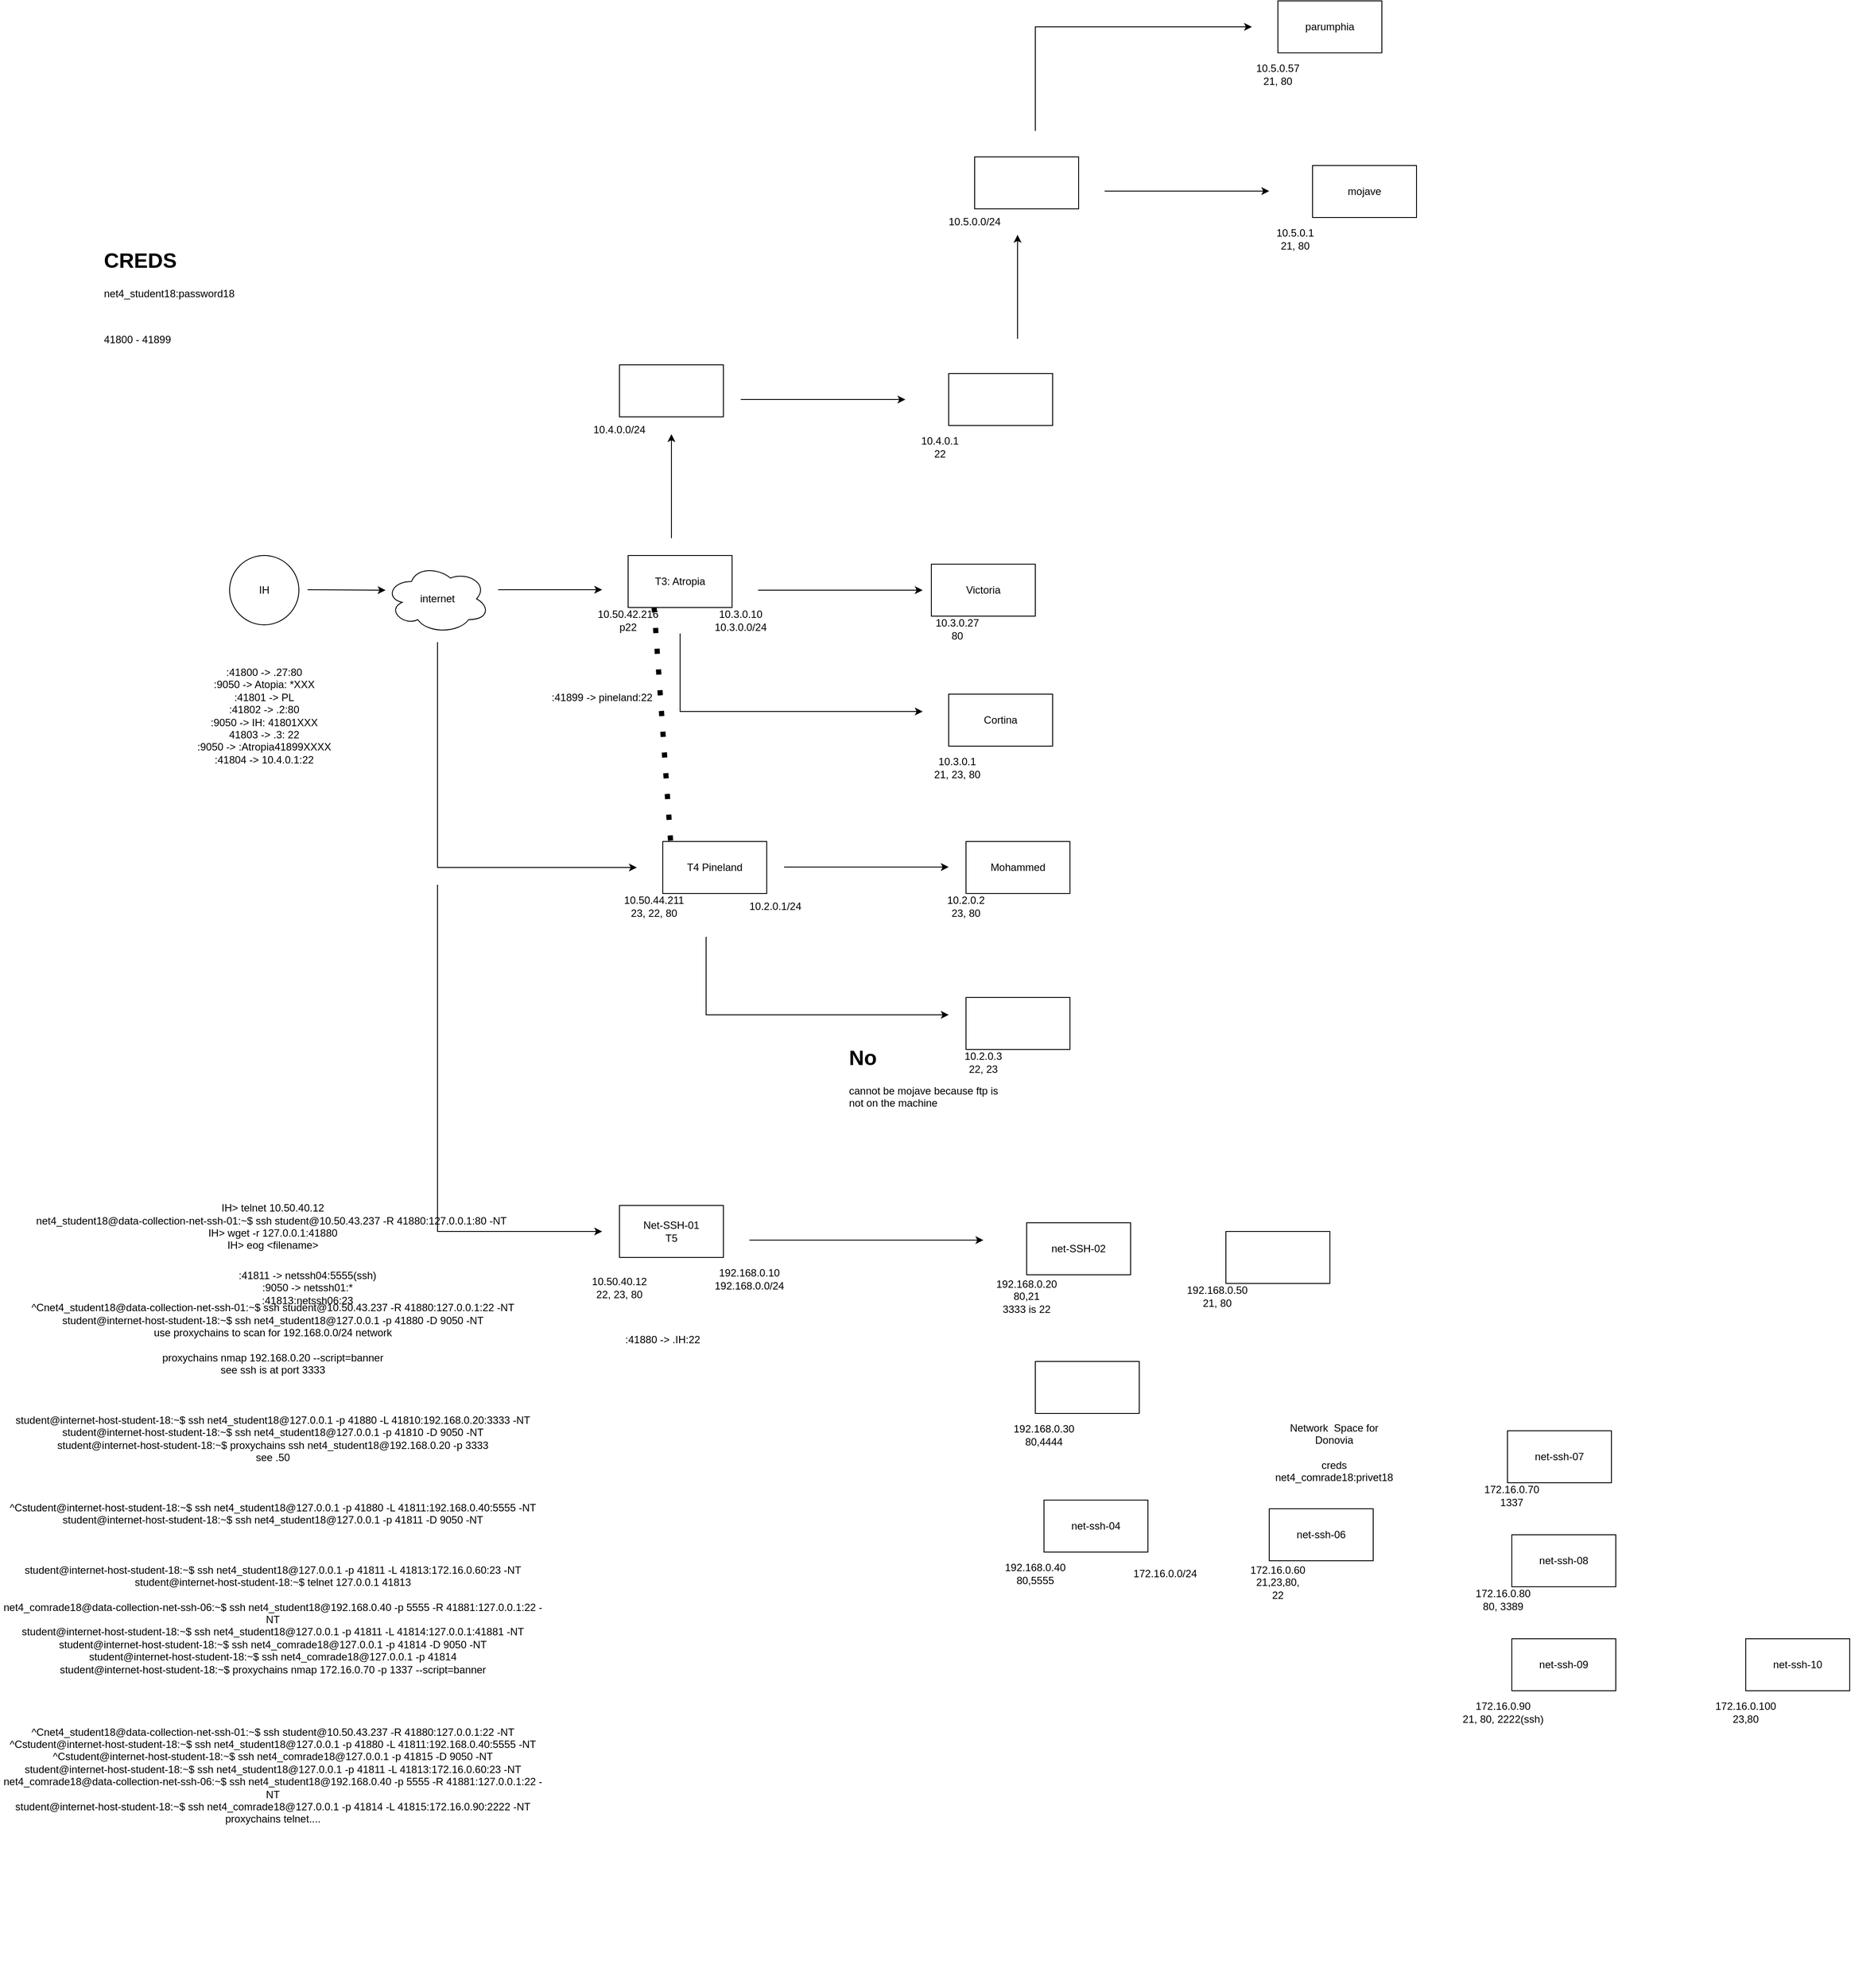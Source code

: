 <mxfile version="21.7.5" type="github">
  <diagram name="Page-1" id="fTN2hZAJMv_pERVPcsW6">
    <mxGraphModel dx="2088" dy="1891" grid="1" gridSize="10" guides="1" tooltips="1" connect="1" arrows="1" fold="1" page="1" pageScale="1" pageWidth="850" pageHeight="1100" math="0" shadow="0">
      <root>
        <mxCell id="0" />
        <mxCell id="1" parent="0" />
        <mxCell id="TsdXudi41EuC68FWy-bw-1" value="IH" style="ellipse;whiteSpace=wrap;html=1;aspect=fixed;" parent="1" vertex="1">
          <mxGeometry x="-320" y="280" width="80" height="80" as="geometry" />
        </mxCell>
        <mxCell id="TsdXudi41EuC68FWy-bw-2" value="T3: Atropia&lt;br&gt;" style="rounded=0;whiteSpace=wrap;html=1;" parent="1" vertex="1">
          <mxGeometry x="140" y="280" width="120" height="60" as="geometry" />
        </mxCell>
        <mxCell id="TsdXudi41EuC68FWy-bw-3" value="T4 Pineland" style="rounded=0;whiteSpace=wrap;html=1;" parent="1" vertex="1">
          <mxGeometry x="180" y="610" width="120" height="60" as="geometry" />
        </mxCell>
        <mxCell id="TsdXudi41EuC68FWy-bw-4" value="&lt;h1&gt;CREDS&lt;/h1&gt;&lt;p&gt;net4_student18:password18&lt;/p&gt;&lt;p&gt;&lt;br&gt;&lt;/p&gt;&lt;p&gt;41800 - 41899&lt;/p&gt;" style="text;html=1;strokeColor=none;fillColor=none;spacing=5;spacingTop=-20;whiteSpace=wrap;overflow=hidden;rounded=0;" parent="1" vertex="1">
          <mxGeometry x="-470" y="-80" width="190" height="120" as="geometry" />
        </mxCell>
        <mxCell id="TsdXudi41EuC68FWy-bw-5" value="10.50.42.216&lt;br&gt;p22" style="text;html=1;strokeColor=none;fillColor=none;align=center;verticalAlign=middle;whiteSpace=wrap;rounded=0;" parent="1" vertex="1">
          <mxGeometry x="110" y="340" width="60" height="30" as="geometry" />
        </mxCell>
        <mxCell id="TsdXudi41EuC68FWy-bw-6" value="10.50.44.211&lt;br&gt;23, 22, 80" style="text;html=1;strokeColor=none;fillColor=none;align=center;verticalAlign=middle;whiteSpace=wrap;rounded=0;" parent="1" vertex="1">
          <mxGeometry x="140" y="670" width="60" height="30" as="geometry" />
        </mxCell>
        <mxCell id="TsdXudi41EuC68FWy-bw-7" value="10.3.0.10&lt;br&gt;10.3.0.0/24" style="text;html=1;strokeColor=none;fillColor=none;align=center;verticalAlign=middle;whiteSpace=wrap;rounded=0;" parent="1" vertex="1">
          <mxGeometry x="240" y="340" width="60" height="30" as="geometry" />
        </mxCell>
        <mxCell id="TsdXudi41EuC68FWy-bw-8" value="Victoria" style="rounded=0;whiteSpace=wrap;html=1;" parent="1" vertex="1">
          <mxGeometry x="490" y="290" width="120" height="60" as="geometry" />
        </mxCell>
        <mxCell id="TsdXudi41EuC68FWy-bw-9" value="10.3.0.27&lt;br&gt;80" style="text;html=1;strokeColor=none;fillColor=none;align=center;verticalAlign=middle;whiteSpace=wrap;rounded=0;" parent="1" vertex="1">
          <mxGeometry x="490" y="350" width="60" height="30" as="geometry" />
        </mxCell>
        <mxCell id="TsdXudi41EuC68FWy-bw-11" value="" style="endArrow=classic;html=1;rounded=0;" parent="1" edge="1">
          <mxGeometry width="50" height="50" relative="1" as="geometry">
            <mxPoint x="290" y="320" as="sourcePoint" />
            <mxPoint x="480" y="320" as="targetPoint" />
          </mxGeometry>
        </mxCell>
        <mxCell id="TsdXudi41EuC68FWy-bw-12" value=":41800 -&amp;gt; .27:80&lt;br&gt;:9050 -&amp;gt; Atopia: *XXX&lt;br&gt;:41801 -&amp;gt; PL&lt;br&gt;:41802 -&amp;gt; .2:80&lt;br&gt;:9050 -&amp;gt; IH: 41801XXX&lt;br&gt;41803 -&amp;gt; .3: 22&lt;br&gt;:9050 -&amp;gt; :Atropia41899XXXX&lt;br&gt;:41804 -&amp;gt; 10.4.0.1:22" style="text;html=1;strokeColor=none;fillColor=none;align=center;verticalAlign=middle;whiteSpace=wrap;rounded=0;" parent="1" vertex="1">
          <mxGeometry x="-380" y="370" width="200" height="189" as="geometry" />
        </mxCell>
        <mxCell id="TsdXudi41EuC68FWy-bw-14" value="Cortina" style="rounded=0;whiteSpace=wrap;html=1;" parent="1" vertex="1">
          <mxGeometry x="510" y="440" width="120" height="60" as="geometry" />
        </mxCell>
        <mxCell id="TsdXudi41EuC68FWy-bw-15" value="10.3.0.1&lt;br&gt;21, 23, 80" style="text;html=1;strokeColor=none;fillColor=none;align=center;verticalAlign=middle;whiteSpace=wrap;rounded=0;" parent="1" vertex="1">
          <mxGeometry x="490" y="510" width="60" height="30" as="geometry" />
        </mxCell>
        <mxCell id="TsdXudi41EuC68FWy-bw-18" value="" style="endArrow=classic;html=1;rounded=0;" parent="1" edge="1">
          <mxGeometry width="50" height="50" relative="1" as="geometry">
            <mxPoint x="-10" y="319.5" as="sourcePoint" />
            <mxPoint x="110" y="319.5" as="targetPoint" />
          </mxGeometry>
        </mxCell>
        <mxCell id="TsdXudi41EuC68FWy-bw-19" value="" style="endArrow=classic;html=1;rounded=0;" parent="1" edge="1">
          <mxGeometry width="50" height="50" relative="1" as="geometry">
            <mxPoint x="200" y="370" as="sourcePoint" />
            <mxPoint x="480" y="460" as="targetPoint" />
            <Array as="points">
              <mxPoint x="200" y="460" />
            </Array>
          </mxGeometry>
        </mxCell>
        <mxCell id="TsdXudi41EuC68FWy-bw-20" value="" style="endArrow=classic;html=1;rounded=0;" parent="1" edge="1">
          <mxGeometry width="50" height="50" relative="1" as="geometry">
            <mxPoint x="-80" y="380" as="sourcePoint" />
            <mxPoint x="150" y="640" as="targetPoint" />
            <Array as="points">
              <mxPoint x="-80" y="640" />
            </Array>
          </mxGeometry>
        </mxCell>
        <mxCell id="TsdXudi41EuC68FWy-bw-21" value="" style="endArrow=classic;html=1;rounded=0;" parent="1" edge="1">
          <mxGeometry width="50" height="50" relative="1" as="geometry">
            <mxPoint x="-230" y="319.5" as="sourcePoint" />
            <mxPoint x="-140" y="320" as="targetPoint" />
          </mxGeometry>
        </mxCell>
        <mxCell id="TsdXudi41EuC68FWy-bw-22" value="internet" style="ellipse;shape=cloud;whiteSpace=wrap;html=1;" parent="1" vertex="1">
          <mxGeometry x="-140" y="290" width="120" height="80" as="geometry" />
        </mxCell>
        <mxCell id="TsdXudi41EuC68FWy-bw-23" value="10.2.0.1/24&lt;br&gt;" style="text;html=1;strokeColor=none;fillColor=none;align=center;verticalAlign=middle;whiteSpace=wrap;rounded=0;" parent="1" vertex="1">
          <mxGeometry x="280" y="670" width="60" height="30" as="geometry" />
        </mxCell>
        <mxCell id="TsdXudi41EuC68FWy-bw-24" value="Mohammed" style="rounded=0;whiteSpace=wrap;html=1;" parent="1" vertex="1">
          <mxGeometry x="530" y="610" width="120" height="60" as="geometry" />
        </mxCell>
        <mxCell id="TsdXudi41EuC68FWy-bw-25" value="" style="rounded=0;whiteSpace=wrap;html=1;" parent="1" vertex="1">
          <mxGeometry x="530" y="790" width="120" height="60" as="geometry" />
        </mxCell>
        <mxCell id="TsdXudi41EuC68FWy-bw-26" value="10.2.0.2&lt;br&gt;23, 80" style="text;html=1;strokeColor=none;fillColor=none;align=center;verticalAlign=middle;whiteSpace=wrap;rounded=0;" parent="1" vertex="1">
          <mxGeometry x="500" y="670" width="60" height="30" as="geometry" />
        </mxCell>
        <mxCell id="TsdXudi41EuC68FWy-bw-27" value="10.2.0.3&lt;br&gt;22, 23" style="text;html=1;strokeColor=none;fillColor=none;align=center;verticalAlign=middle;whiteSpace=wrap;rounded=0;" parent="1" vertex="1">
          <mxGeometry x="520" y="850" width="60" height="30" as="geometry" />
        </mxCell>
        <mxCell id="TsdXudi41EuC68FWy-bw-28" value=":41899 -&amp;gt; pineland:22" style="text;html=1;strokeColor=none;fillColor=none;align=center;verticalAlign=middle;whiteSpace=wrap;rounded=0;" parent="1" vertex="1">
          <mxGeometry x="40" y="429" width="140" height="30" as="geometry" />
        </mxCell>
        <mxCell id="TsdXudi41EuC68FWy-bw-29" value="" style="endArrow=classic;html=1;rounded=0;" parent="1" edge="1">
          <mxGeometry width="50" height="50" relative="1" as="geometry">
            <mxPoint x="320" y="639.5" as="sourcePoint" />
            <mxPoint x="510" y="639.5" as="targetPoint" />
          </mxGeometry>
        </mxCell>
        <mxCell id="TsdXudi41EuC68FWy-bw-30" value="" style="endArrow=classic;html=1;rounded=0;" parent="1" edge="1">
          <mxGeometry width="50" height="50" relative="1" as="geometry">
            <mxPoint x="230" y="720" as="sourcePoint" />
            <mxPoint x="510" y="810" as="targetPoint" />
            <Array as="points">
              <mxPoint x="230" y="810" />
            </Array>
          </mxGeometry>
        </mxCell>
        <mxCell id="TsdXudi41EuC68FWy-bw-37" value="" style="endArrow=none;dashed=1;html=1;dashPattern=1 3;strokeWidth=6;rounded=0;entryX=0.25;entryY=1;entryDx=0;entryDy=0;exitX=0.075;exitY=-0.017;exitDx=0;exitDy=0;exitPerimeter=0;" parent="1" source="TsdXudi41EuC68FWy-bw-3" target="TsdXudi41EuC68FWy-bw-2" edge="1">
          <mxGeometry width="50" height="50" relative="1" as="geometry">
            <mxPoint x="180" y="590" as="sourcePoint" />
            <mxPoint x="230" y="540" as="targetPoint" />
          </mxGeometry>
        </mxCell>
        <mxCell id="TsdXudi41EuC68FWy-bw-38" value="&lt;h1&gt;No&lt;/h1&gt;&lt;div&gt;cannot be mojave because ftp is not on the machine&lt;/div&gt;" style="text;html=1;strokeColor=none;fillColor=none;spacing=5;spacingTop=-20;whiteSpace=wrap;overflow=hidden;rounded=0;" parent="1" vertex="1">
          <mxGeometry x="390" y="840" width="190" height="120" as="geometry" />
        </mxCell>
        <mxCell id="TsdXudi41EuC68FWy-bw-39" value="" style="rounded=0;whiteSpace=wrap;html=1;" parent="1" vertex="1">
          <mxGeometry x="540" y="-180" width="120" height="60" as="geometry" />
        </mxCell>
        <mxCell id="TsdXudi41EuC68FWy-bw-40" value="" style="rounded=0;whiteSpace=wrap;html=1;" parent="1" vertex="1">
          <mxGeometry x="130" y="60" width="120" height="60" as="geometry" />
        </mxCell>
        <mxCell id="TsdXudi41EuC68FWy-bw-41" value="10.4.0.0/24" style="text;html=1;strokeColor=none;fillColor=none;align=center;verticalAlign=middle;whiteSpace=wrap;rounded=0;" parent="1" vertex="1">
          <mxGeometry x="100" y="120" width="60" height="30" as="geometry" />
        </mxCell>
        <mxCell id="TsdXudi41EuC68FWy-bw-42" value="10.5.0.0/24" style="text;html=1;strokeColor=none;fillColor=none;align=center;verticalAlign=middle;whiteSpace=wrap;rounded=0;" parent="1" vertex="1">
          <mxGeometry x="510" y="-120" width="60" height="30" as="geometry" />
        </mxCell>
        <mxCell id="TsdXudi41EuC68FWy-bw-43" value="" style="endArrow=classic;html=1;rounded=0;" parent="1" edge="1">
          <mxGeometry width="50" height="50" relative="1" as="geometry">
            <mxPoint x="270" y="100" as="sourcePoint" />
            <mxPoint x="460" y="100" as="targetPoint" />
          </mxGeometry>
        </mxCell>
        <mxCell id="TsdXudi41EuC68FWy-bw-44" value="" style="endArrow=classic;html=1;rounded=0;" parent="1" edge="1">
          <mxGeometry width="50" height="50" relative="1" as="geometry">
            <mxPoint x="690" y="-140.5" as="sourcePoint" />
            <mxPoint x="880" y="-140.5" as="targetPoint" />
          </mxGeometry>
        </mxCell>
        <mxCell id="TsdXudi41EuC68FWy-bw-45" value="" style="rounded=0;whiteSpace=wrap;html=1;" parent="1" vertex="1">
          <mxGeometry x="510" y="70" width="120" height="60" as="geometry" />
        </mxCell>
        <mxCell id="TsdXudi41EuC68FWy-bw-46" value="10.4.0.1&lt;br&gt;22" style="text;html=1;strokeColor=none;fillColor=none;align=center;verticalAlign=middle;whiteSpace=wrap;rounded=0;" parent="1" vertex="1">
          <mxGeometry x="470" y="140" width="60" height="30" as="geometry" />
        </mxCell>
        <mxCell id="TsdXudi41EuC68FWy-bw-47" value="mojave" style="rounded=0;whiteSpace=wrap;html=1;" parent="1" vertex="1">
          <mxGeometry x="930" y="-170" width="120" height="60" as="geometry" />
        </mxCell>
        <mxCell id="TsdXudi41EuC68FWy-bw-48" value="10.5.0.1&lt;br&gt;21, 80" style="text;html=1;strokeColor=none;fillColor=none;align=center;verticalAlign=middle;whiteSpace=wrap;rounded=0;" parent="1" vertex="1">
          <mxGeometry x="880" y="-100" width="60" height="30" as="geometry" />
        </mxCell>
        <mxCell id="TsdXudi41EuC68FWy-bw-49" value="" style="endArrow=classic;html=1;rounded=0;" parent="1" edge="1">
          <mxGeometry width="50" height="50" relative="1" as="geometry">
            <mxPoint x="190" y="260" as="sourcePoint" />
            <mxPoint x="190" y="140" as="targetPoint" />
          </mxGeometry>
        </mxCell>
        <mxCell id="TsdXudi41EuC68FWy-bw-50" value="" style="endArrow=classic;html=1;rounded=0;" parent="1" edge="1">
          <mxGeometry width="50" height="50" relative="1" as="geometry">
            <mxPoint x="589.5" y="30" as="sourcePoint" />
            <mxPoint x="589.5" y="-90" as="targetPoint" />
          </mxGeometry>
        </mxCell>
        <mxCell id="TsdXudi41EuC68FWy-bw-51" value="" style="endArrow=classic;html=1;rounded=0;" parent="1" edge="1">
          <mxGeometry width="50" height="50" relative="1" as="geometry">
            <mxPoint x="610" y="-210" as="sourcePoint" />
            <mxPoint x="860" y="-330" as="targetPoint" />
            <Array as="points">
              <mxPoint x="610" y="-330" />
            </Array>
          </mxGeometry>
        </mxCell>
        <mxCell id="TsdXudi41EuC68FWy-bw-52" value="parumphia" style="rounded=0;whiteSpace=wrap;html=1;" parent="1" vertex="1">
          <mxGeometry x="890" y="-360" width="120" height="60" as="geometry" />
        </mxCell>
        <mxCell id="TsdXudi41EuC68FWy-bw-53" value="10.5.0.57&lt;br&gt;21, 80" style="text;html=1;strokeColor=none;fillColor=none;align=center;verticalAlign=middle;whiteSpace=wrap;rounded=0;" parent="1" vertex="1">
          <mxGeometry x="860" y="-290" width="60" height="30" as="geometry" />
        </mxCell>
        <mxCell id="TsdXudi41EuC68FWy-bw-54" value="" style="endArrow=classic;html=1;rounded=0;" parent="1" edge="1">
          <mxGeometry width="50" height="50" relative="1" as="geometry">
            <mxPoint x="-80" y="660" as="sourcePoint" />
            <mxPoint x="110" y="1060" as="targetPoint" />
            <Array as="points">
              <mxPoint x="-80" y="1060" />
            </Array>
          </mxGeometry>
        </mxCell>
        <mxCell id="TsdXudi41EuC68FWy-bw-55" value="Net-SSH-01&lt;br&gt;T5" style="rounded=0;whiteSpace=wrap;html=1;" parent="1" vertex="1">
          <mxGeometry x="130" y="1030" width="120" height="60" as="geometry" />
        </mxCell>
        <mxCell id="TsdXudi41EuC68FWy-bw-56" value="10.50.40.12&lt;br&gt;22, 23, 80" style="text;html=1;strokeColor=none;fillColor=none;align=center;verticalAlign=middle;whiteSpace=wrap;rounded=0;" parent="1" vertex="1">
          <mxGeometry x="100" y="1110" width="60" height="30" as="geometry" />
        </mxCell>
        <mxCell id="TsdXudi41EuC68FWy-bw-57" value="IH&amp;gt; telnet 10.50.40.12&lt;br&gt;net4_student18@data-collection-net-ssh-01:~$ ssh student@10.50.43.237 -R 41880:127.0.0.1:80 -NT&amp;nbsp;&lt;br&gt;IH&amp;gt; wget -r 127.0.0.1:41880&lt;br&gt;IH&amp;gt; eog &amp;lt;filename&amp;gt;&lt;br&gt;&lt;br&gt;&lt;br&gt;&lt;br&gt;&lt;br&gt;&lt;div&gt;^Cnet4_student18@data-collection-net-ssh-01:~$ ssh student@10.50.43.237 -R 41880:127.0.0.1:22 -NT&lt;/div&gt;&lt;div&gt;student@internet-host-student-18:~$ ssh net4_student18@127.0.0.1 -p 41880 -D 9050 -NT&lt;br&gt;&lt;/div&gt;&lt;div&gt;use proxychains to scan for 192.168.0.0/24 network&lt;/div&gt;&lt;div&gt;&lt;br&gt;&lt;/div&gt;&lt;div&gt;proxychains nmap 192.168.0.20 --script=banner&lt;/div&gt;&lt;div&gt;see ssh is at port 3333&lt;/div&gt;&lt;div&gt;&lt;br&gt;&lt;/div&gt;&lt;div&gt;&lt;br&gt;&lt;/div&gt;&lt;div&gt;&lt;br&gt;&lt;/div&gt;&lt;div&gt;&lt;div&gt;student@internet-host-student-18:~$ ssh net4_student18@127.0.0.1 -p 41880 -L 41810:192.168.0.20:3333 -NT&lt;/div&gt;&lt;/div&gt;&lt;div&gt;&lt;div&gt;student@internet-host-student-18:~$ ssh net4_student18@127.0.0.1 -p 41810 -D 9050 -NT&lt;/div&gt;&lt;/div&gt;&lt;div&gt;&lt;div&gt;student@internet-host-student-18:~$ proxychains ssh net4_student18@192.168.0.20 -p 3333&lt;/div&gt;&lt;/div&gt;&lt;div&gt;see .50&lt;/div&gt;&lt;div&gt;&lt;br&gt;&lt;/div&gt;&lt;div&gt;&lt;br&gt;&lt;/div&gt;&lt;div&gt;&lt;br&gt;&lt;/div&gt;&lt;div&gt;&lt;div&gt;^Cstudent@internet-host-student-18:~$ ssh net4_student18@127.0.0.1 -p 41880 -L 41811:192.168.0.40:5555 -NT&lt;/div&gt;&lt;/div&gt;&lt;div&gt;student@internet-host-student-18:~$ ssh net4_student18@127.0.0.1 -p 41811 -D 9050 -NT&lt;br&gt;&lt;/div&gt;&lt;div&gt;&lt;br&gt;&lt;/div&gt;&lt;div&gt;&lt;br&gt;&lt;/div&gt;&lt;div&gt;&lt;br&gt;&lt;/div&gt;&lt;div&gt;student@internet-host-student-18:~$ ssh net4_student18@127.0.0.1 -p 41811 -L 41813:172.16.0.60:23 -NT&lt;br&gt;&lt;/div&gt;&lt;div&gt;&lt;div&gt;student@internet-host-student-18:~$ telnet 127.0.0.1 41813&lt;/div&gt;&lt;/div&gt;&lt;div&gt;&lt;br&gt;&lt;/div&gt;&lt;div&gt;&lt;div&gt;net4_comrade18@data-collection-net-ssh-06:~$ ssh net4_student18@192.168.0.40 -p 5555 -R 41881:127.0.0.1:22 -NT&lt;/div&gt;&lt;/div&gt;&lt;div&gt;&lt;div&gt;student@internet-host-student-18:~$ ssh net4_student18@127.0.0.1 -p 41811 -L 41814:127.0.0.1:41881 -NT&lt;/div&gt;&lt;/div&gt;&lt;div&gt;&lt;div&gt;student@internet-host-student-18:~$ ssh net4_comrade18@127.0.0.1 -p 41814 -D 9050 -NT&lt;/div&gt;&lt;/div&gt;&lt;div&gt;&lt;div&gt;student@internet-host-student-18:~$ ssh net4_comrade18@127.0.0.1 -p 41814&lt;/div&gt;&lt;/div&gt;&lt;div&gt;&lt;div&gt;student@internet-host-student-18:~$ proxychains nmap 172.16.0.70 -p 1337 --script=banner&lt;/div&gt;&lt;/div&gt;&lt;div&gt;&lt;br&gt;&lt;/div&gt;&lt;div&gt;&lt;br&gt;&lt;/div&gt;&lt;div&gt;&lt;br&gt;&lt;/div&gt;&lt;div&gt;&lt;br&gt;&lt;/div&gt;&lt;div&gt;&lt;div&gt;^Cnet4_student18@data-collection-net-ssh-01:~$ ssh student@10.50.43.237 -R 41880:127.0.0.1:22 -NT&lt;/div&gt;&lt;/div&gt;&lt;div&gt;&lt;div&gt;^Cstudent@internet-host-student-18:~$ ssh net4_student18@127.0.0.1 -p 41880 -L 41811:192.168.0.40:5555 -NT&lt;/div&gt;&lt;/div&gt;&lt;div&gt;&lt;div&gt;^Cstudent@internet-host-student-18:~$ ssh net4_comrade18@127.0.0.1 -p 41815 -D 9050 -NT&lt;/div&gt;&lt;/div&gt;&lt;div&gt;&lt;div&gt;student@internet-host-student-18:~$ ssh net4_student18@127.0.0.1 -p 41811 -L 41813:172.16.0.60:23 -NT&lt;/div&gt;&lt;/div&gt;&lt;div&gt;&lt;div&gt;net4_comrade18@data-collection-net-ssh-06:~$ ssh net4_student18@192.168.0.40 -p 5555 -R 41881:127.0.0.1:22 -NT&lt;/div&gt;&lt;/div&gt;&lt;div&gt;&lt;div&gt;student@internet-host-student-18:~$ ssh net4_comrade18@127.0.0.1 -p 41814 -L 41815:172.16.0.90:2222 -NT&lt;/div&gt;&lt;/div&gt;&lt;div&gt;proxychains telnet....&lt;/div&gt;&lt;div&gt;&lt;br&gt;&lt;/div&gt;&lt;div&gt;&lt;br&gt;&lt;/div&gt;&lt;div&gt;&lt;br&gt;&lt;/div&gt;&lt;div&gt;&lt;br&gt;&lt;/div&gt;&lt;div&gt;&lt;br&gt;&lt;/div&gt;&lt;div&gt;&lt;br&gt;&lt;/div&gt;&lt;div&gt;&lt;br&gt;&lt;/div&gt;&lt;div&gt;&lt;br&gt;&lt;/div&gt;&lt;div&gt;&lt;br&gt;&lt;/div&gt;&lt;div&gt;&lt;br&gt;&lt;/div&gt;&lt;div&gt;&lt;br&gt;&lt;/div&gt;&lt;div&gt;&lt;br&gt;&lt;/div&gt;&lt;div&gt;&lt;br&gt;&lt;/div&gt;" style="text;html=1;strokeColor=none;fillColor=none;align=center;verticalAlign=middle;whiteSpace=wrap;rounded=0;" parent="1" vertex="1">
          <mxGeometry x="-585" y="1185" width="630" height="587" as="geometry" />
        </mxCell>
        <mxCell id="TsdXudi41EuC68FWy-bw-59" value=":41880 -&amp;gt; .IH:22" style="text;html=1;strokeColor=none;fillColor=none;align=center;verticalAlign=middle;whiteSpace=wrap;rounded=0;" parent="1" vertex="1">
          <mxGeometry x="120" y="1170" width="120" height="30" as="geometry" />
        </mxCell>
        <mxCell id="TsdXudi41EuC68FWy-bw-60" value=":41811 -&amp;gt; netssh04:5555(ssh)&lt;br&gt;:9050 -&amp;gt; netssh01:*&lt;br&gt;:41813:netssh06:23" style="text;html=1;strokeColor=none;fillColor=none;align=center;verticalAlign=middle;whiteSpace=wrap;rounded=0;" parent="1" vertex="1">
          <mxGeometry x="-350" y="1080" width="240" height="90" as="geometry" />
        </mxCell>
        <mxCell id="TsdXudi41EuC68FWy-bw-61" value="192.168.0.10&lt;br&gt;192.168.0.0/24" style="text;html=1;strokeColor=none;fillColor=none;align=center;verticalAlign=middle;whiteSpace=wrap;rounded=0;" parent="1" vertex="1">
          <mxGeometry x="250" y="1100" width="60" height="30" as="geometry" />
        </mxCell>
        <mxCell id="TsdXudi41EuC68FWy-bw-63" value="" style="endArrow=classic;html=1;rounded=0;" parent="1" edge="1">
          <mxGeometry width="50" height="50" relative="1" as="geometry">
            <mxPoint x="280" y="1070" as="sourcePoint" />
            <mxPoint x="550" y="1070" as="targetPoint" />
          </mxGeometry>
        </mxCell>
        <mxCell id="0TpD8RKgfhWMR9FDh9jG-1" value="net-SSH-02" style="rounded=0;whiteSpace=wrap;html=1;" vertex="1" parent="1">
          <mxGeometry x="600" y="1050" width="120" height="60" as="geometry" />
        </mxCell>
        <mxCell id="0TpD8RKgfhWMR9FDh9jG-2" value="192.168.0.20&lt;br&gt;80,21&lt;br&gt;3333 is 22" style="text;html=1;strokeColor=none;fillColor=none;align=center;verticalAlign=middle;whiteSpace=wrap;rounded=0;" vertex="1" parent="1">
          <mxGeometry x="570" y="1120" width="60" height="30" as="geometry" />
        </mxCell>
        <mxCell id="0TpD8RKgfhWMR9FDh9jG-3" value="" style="rounded=0;whiteSpace=wrap;html=1;" vertex="1" parent="1">
          <mxGeometry x="610" y="1210" width="120" height="60" as="geometry" />
        </mxCell>
        <mxCell id="0TpD8RKgfhWMR9FDh9jG-4" value="net-ssh-04" style="rounded=0;whiteSpace=wrap;html=1;" vertex="1" parent="1">
          <mxGeometry x="620" y="1370" width="120" height="60" as="geometry" />
        </mxCell>
        <mxCell id="0TpD8RKgfhWMR9FDh9jG-5" value="192.168.0.40&lt;br&gt;80,5555" style="text;html=1;strokeColor=none;fillColor=none;align=center;verticalAlign=middle;whiteSpace=wrap;rounded=0;" vertex="1" parent="1">
          <mxGeometry x="580" y="1440" width="60" height="30" as="geometry" />
        </mxCell>
        <mxCell id="0TpD8RKgfhWMR9FDh9jG-6" value="192.168.0.30&lt;br&gt;80,4444" style="text;html=1;strokeColor=none;fillColor=none;align=center;verticalAlign=middle;whiteSpace=wrap;rounded=0;" vertex="1" parent="1">
          <mxGeometry x="590" y="1280" width="60" height="30" as="geometry" />
        </mxCell>
        <mxCell id="0TpD8RKgfhWMR9FDh9jG-7" value="172.16.0.0/24" style="text;html=1;strokeColor=none;fillColor=none;align=center;verticalAlign=middle;whiteSpace=wrap;rounded=0;" vertex="1" parent="1">
          <mxGeometry x="730" y="1440" width="60" height="30" as="geometry" />
        </mxCell>
        <mxCell id="0TpD8RKgfhWMR9FDh9jG-8" value="" style="rounded=0;whiteSpace=wrap;html=1;" vertex="1" parent="1">
          <mxGeometry x="830" y="1060" width="120" height="60" as="geometry" />
        </mxCell>
        <mxCell id="0TpD8RKgfhWMR9FDh9jG-9" value="192.168.0.50&lt;br&gt;21, 80" style="text;html=1;strokeColor=none;fillColor=none;align=center;verticalAlign=middle;whiteSpace=wrap;rounded=0;" vertex="1" parent="1">
          <mxGeometry x="790" y="1120" width="60" height="30" as="geometry" />
        </mxCell>
        <mxCell id="0TpD8RKgfhWMR9FDh9jG-10" value="net-ssh-06" style="rounded=0;whiteSpace=wrap;html=1;" vertex="1" parent="1">
          <mxGeometry x="880" y="1380" width="120" height="60" as="geometry" />
        </mxCell>
        <mxCell id="0TpD8RKgfhWMR9FDh9jG-11" value="172.16.0.60&lt;br&gt;21,23,80, 22" style="text;html=1;strokeColor=none;fillColor=none;align=center;verticalAlign=middle;whiteSpace=wrap;rounded=0;" vertex="1" parent="1">
          <mxGeometry x="860" y="1450" width="60" height="30" as="geometry" />
        </mxCell>
        <mxCell id="0TpD8RKgfhWMR9FDh9jG-12" value="Network&amp;nbsp; Space for Donovia&lt;br&gt;&lt;br&gt;creds&lt;br&gt;net4_comrade18:privet18" style="text;html=1;strokeColor=none;fillColor=none;align=center;verticalAlign=middle;whiteSpace=wrap;rounded=0;" vertex="1" parent="1">
          <mxGeometry x="890" y="1260" width="130" height="110" as="geometry" />
        </mxCell>
        <mxCell id="0TpD8RKgfhWMR9FDh9jG-13" value="net-ssh-07" style="rounded=0;whiteSpace=wrap;html=1;" vertex="1" parent="1">
          <mxGeometry x="1155" y="1290" width="120" height="60" as="geometry" />
        </mxCell>
        <mxCell id="0TpD8RKgfhWMR9FDh9jG-14" value="net-ssh-08" style="rounded=0;whiteSpace=wrap;html=1;" vertex="1" parent="1">
          <mxGeometry x="1160" y="1410" width="120" height="60" as="geometry" />
        </mxCell>
        <mxCell id="0TpD8RKgfhWMR9FDh9jG-15" value="net-ssh-09" style="rounded=0;whiteSpace=wrap;html=1;" vertex="1" parent="1">
          <mxGeometry x="1160" y="1530" width="120" height="60" as="geometry" />
        </mxCell>
        <mxCell id="0TpD8RKgfhWMR9FDh9jG-16" value="172.16.0.70&lt;br&gt;1337" style="text;html=1;strokeColor=none;fillColor=none;align=center;verticalAlign=middle;whiteSpace=wrap;rounded=0;" vertex="1" parent="1">
          <mxGeometry x="1130" y="1350" width="60" height="30" as="geometry" />
        </mxCell>
        <mxCell id="0TpD8RKgfhWMR9FDh9jG-17" value="172.16.0.80&lt;br&gt;80, 3389" style="text;html=1;strokeColor=none;fillColor=none;align=center;verticalAlign=middle;whiteSpace=wrap;rounded=0;" vertex="1" parent="1">
          <mxGeometry x="1120" y="1470" width="60" height="30" as="geometry" />
        </mxCell>
        <mxCell id="0TpD8RKgfhWMR9FDh9jG-18" value="172.16.0.90&lt;br&gt;21, 80, 2222(ssh)" style="text;html=1;strokeColor=none;fillColor=none;align=center;verticalAlign=middle;whiteSpace=wrap;rounded=0;" vertex="1" parent="1">
          <mxGeometry x="1095" y="1600" width="110" height="30" as="geometry" />
        </mxCell>
        <mxCell id="0TpD8RKgfhWMR9FDh9jG-19" value="net-ssh-10" style="rounded=0;whiteSpace=wrap;html=1;" vertex="1" parent="1">
          <mxGeometry x="1430" y="1530" width="120" height="60" as="geometry" />
        </mxCell>
        <mxCell id="0TpD8RKgfhWMR9FDh9jG-20" value="172.16.0.100&lt;br&gt;23,80" style="text;html=1;strokeColor=none;fillColor=none;align=center;verticalAlign=middle;whiteSpace=wrap;rounded=0;" vertex="1" parent="1">
          <mxGeometry x="1400" y="1600" width="60" height="30" as="geometry" />
        </mxCell>
      </root>
    </mxGraphModel>
  </diagram>
</mxfile>
